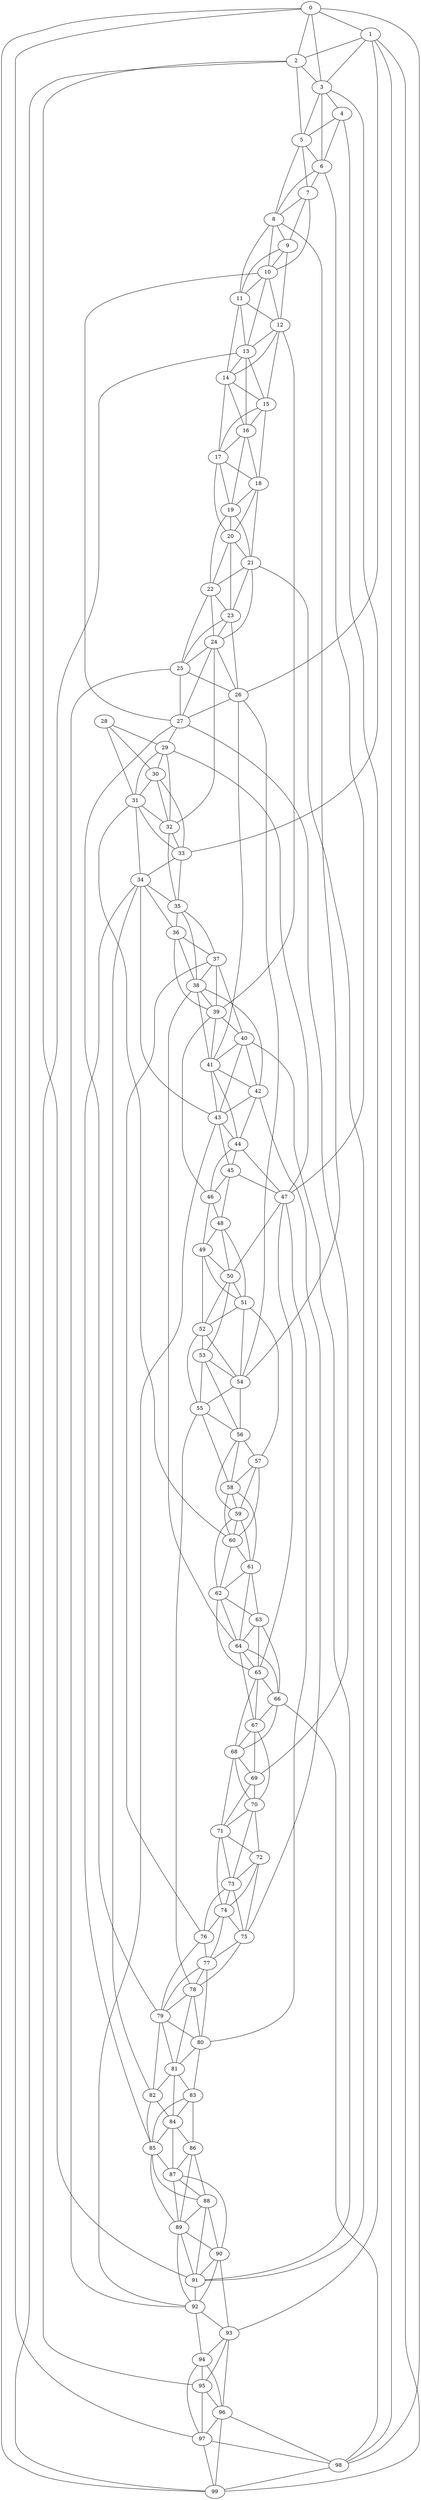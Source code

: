 strict graph "watts_strogatz_graph(100,6,0.1)" {
0;
1;
2;
3;
4;
5;
6;
7;
8;
9;
10;
11;
12;
13;
14;
15;
16;
17;
18;
19;
20;
21;
22;
23;
24;
25;
26;
27;
28;
29;
30;
31;
32;
33;
34;
35;
36;
37;
38;
39;
40;
41;
42;
43;
44;
45;
46;
47;
48;
49;
50;
51;
52;
53;
54;
55;
56;
57;
58;
59;
60;
61;
62;
63;
64;
65;
66;
67;
68;
69;
70;
71;
72;
73;
74;
75;
76;
77;
78;
79;
80;
81;
82;
83;
84;
85;
86;
87;
88;
89;
90;
91;
92;
93;
94;
95;
96;
97;
98;
99;
0 -- 1  [is_available=True, prob="0.648945733492"];
0 -- 2  [is_available=True, prob="0.472219138284"];
0 -- 3  [is_available=True, prob="0.571323246385"];
0 -- 97  [is_available=True, prob="1.0"];
0 -- 98  [is_available=True, prob="1.0"];
0 -- 99  [is_available=True, prob="0.464105723704"];
1 -- 2  [is_available=True, prob="1.0"];
1 -- 99  [is_available=True, prob="0.889835871147"];
1 -- 98  [is_available=True, prob="0.878762543123"];
1 -- 3  [is_available=True, prob="0.41275237067"];
1 -- 26  [is_available=True, prob="0.873816590907"];
2 -- 3  [is_available=True, prob="1.0"];
2 -- 5  [is_available=True, prob="0.816548636449"];
2 -- 99  [is_available=True, prob="0.803028501025"];
2 -- 91  [is_available=True, prob="0.394181625619"];
3 -- 4  [is_available=True, prob="1.0"];
3 -- 5  [is_available=True, prob="0.532619855745"];
3 -- 6  [is_available=True, prob="0.508874548477"];
3 -- 33  [is_available=True, prob="1.0"];
4 -- 5  [is_available=True, prob="0.0590362346578"];
4 -- 6  [is_available=True, prob="1.0"];
4 -- 93  [is_available=True, prob="0.702494587213"];
5 -- 6  [is_available=True, prob="1.0"];
5 -- 7  [is_available=True, prob="0.063650235177"];
5 -- 8  [is_available=True, prob="0.69172744754"];
6 -- 7  [is_available=True, prob="1.0"];
6 -- 8  [is_available=True, prob="0.977497809192"];
6 -- 47  [is_available=True, prob="0.0189122319307"];
7 -- 8  [is_available=True, prob="0.216300537337"];
7 -- 9  [is_available=True, prob="0.178600367156"];
7 -- 10  [is_available=True, prob="0.75465259134"];
8 -- 9  [is_available=True, prob="0.928373454181"];
8 -- 10  [is_available=True, prob="0.250593111994"];
8 -- 11  [is_available=True, prob="0.237725014538"];
8 -- 54  [is_available=True, prob="0.567833951755"];
9 -- 10  [is_available=True, prob="0.846677820807"];
9 -- 11  [is_available=True, prob="1.0"];
9 -- 12  [is_available=True, prob="1.0"];
10 -- 11  [is_available=True, prob="1.0"];
10 -- 12  [is_available=True, prob="1.0"];
10 -- 13  [is_available=True, prob="1.0"];
10 -- 27  [is_available=True, prob="0.714070694577"];
11 -- 12  [is_available=True, prob="1.0"];
11 -- 13  [is_available=True, prob="0.919865377566"];
11 -- 14  [is_available=True, prob="0.654744899133"];
12 -- 39  [is_available=True, prob="0.917664189882"];
12 -- 13  [is_available=True, prob="0.881883679808"];
12 -- 14  [is_available=True, prob="0.533716426541"];
12 -- 15  [is_available=True, prob="0.414443861484"];
13 -- 14  [is_available=True, prob="0.295026183064"];
13 -- 15  [is_available=True, prob="0.43286906434"];
13 -- 16  [is_available=True, prob="1.0"];
13 -- 95  [is_available=True, prob="0.851305098588"];
14 -- 15  [is_available=True, prob="0.110344850175"];
14 -- 16  [is_available=True, prob="0.682030178609"];
14 -- 17  [is_available=True, prob="0.898994274906"];
15 -- 16  [is_available=True, prob="0.872101597023"];
15 -- 17  [is_available=True, prob="1.0"];
15 -- 18  [is_available=True, prob="0.370962422898"];
16 -- 17  [is_available=True, prob="1.0"];
16 -- 18  [is_available=True, prob="0.90895435407"];
16 -- 19  [is_available=True, prob="0.105221836184"];
17 -- 18  [is_available=True, prob="1.0"];
17 -- 19  [is_available=True, prob="0.355594094611"];
17 -- 20  [is_available=True, prob="0.605361009601"];
18 -- 19  [is_available=True, prob="0.27154320853"];
18 -- 20  [is_available=True, prob="0.895789147508"];
18 -- 21  [is_available=True, prob="0.463735346897"];
19 -- 20  [is_available=True, prob="0.366079235702"];
19 -- 21  [is_available=True, prob="0.812340271873"];
19 -- 22  [is_available=True, prob="0.648713842772"];
20 -- 21  [is_available=True, prob="0.969083041318"];
20 -- 22  [is_available=True, prob="0.80654120462"];
20 -- 23  [is_available=True, prob="1.0"];
21 -- 22  [is_available=True, prob="0.259759767355"];
21 -- 23  [is_available=True, prob="1.0"];
21 -- 24  [is_available=True, prob="0.286878737966"];
21 -- 91  [is_available=True, prob="1.0"];
22 -- 23  [is_available=True, prob="1.0"];
22 -- 24  [is_available=True, prob="0.066038263442"];
22 -- 25  [is_available=True, prob="0.247915626402"];
23 -- 24  [is_available=True, prob="0.282153166169"];
23 -- 25  [is_available=True, prob="0.61681997137"];
23 -- 26  [is_available=True, prob="1.0"];
24 -- 32  [is_available=True, prob="1.0"];
24 -- 25  [is_available=True, prob="0.113788778093"];
24 -- 26  [is_available=True, prob="1.0"];
24 -- 27  [is_available=True, prob="0.24175595414"];
25 -- 26  [is_available=True, prob="0.416770415043"];
25 -- 27  [is_available=True, prob="0.778261405416"];
25 -- 92  [is_available=True, prob="0.805585109873"];
26 -- 41  [is_available=True, prob="0.18372211166"];
26 -- 54  [is_available=True, prob="0.144553284966"];
26 -- 27  [is_available=True, prob="0.786277159788"];
27 -- 69  [is_available=True, prob="0.807887009096"];
27 -- 79  [is_available=True, prob="0.985507583337"];
27 -- 29  [is_available=True, prob="1.0"];
28 -- 29  [is_available=True, prob="1.0"];
28 -- 30  [is_available=True, prob="0.201305893783"];
28 -- 31  [is_available=True, prob="1.0"];
29 -- 32  [is_available=True, prob="0.962130497457"];
29 -- 47  [is_available=True, prob="0.718705986428"];
29 -- 30  [is_available=True, prob="0.17376452839"];
29 -- 31  [is_available=True, prob="1.0"];
30 -- 32  [is_available=True, prob="1.0"];
30 -- 33  [is_available=True, prob="0.194467446142"];
30 -- 31  [is_available=True, prob="0.235529277435"];
31 -- 32  [is_available=True, prob="1.0"];
31 -- 33  [is_available=True, prob="1.0"];
31 -- 34  [is_available=True, prob="0.644685483767"];
31 -- 60  [is_available=True, prob="0.3830530545"];
32 -- 33  [is_available=True, prob="0.881915192825"];
32 -- 35  [is_available=True, prob="0.175527282446"];
33 -- 34  [is_available=True, prob="1.0"];
33 -- 35  [is_available=True, prob="0.417924239784"];
34 -- 35  [is_available=True, prob="0.813690828975"];
34 -- 36  [is_available=True, prob="0.786822367316"];
34 -- 43  [is_available=True, prob="0.401070175538"];
34 -- 82  [is_available=True, prob="1.0"];
34 -- 85  [is_available=True, prob="0.181880628383"];
35 -- 36  [is_available=True, prob="0.573812540934"];
35 -- 37  [is_available=True, prob="0.295441907629"];
35 -- 38  [is_available=True, prob="1.0"];
36 -- 37  [is_available=True, prob="1.0"];
36 -- 38  [is_available=True, prob="0.756303624848"];
36 -- 39  [is_available=True, prob="0.00147089304091"];
37 -- 38  [is_available=True, prob="1.0"];
37 -- 39  [is_available=True, prob="0.625678553041"];
37 -- 40  [is_available=True, prob="0.945792004722"];
37 -- 76  [is_available=True, prob="0.278927737516"];
38 -- 64  [is_available=True, prob="0.503089963899"];
38 -- 39  [is_available=True, prob="0.429672471582"];
38 -- 41  [is_available=True, prob="0.87802341653"];
38 -- 42  [is_available=True, prob="0.0374833301254"];
39 -- 40  [is_available=True, prob="0.591811853378"];
39 -- 41  [is_available=True, prob="0.733943588556"];
39 -- 46  [is_available=True, prob="1.0"];
40 -- 41  [is_available=True, prob="0.140634001953"];
40 -- 42  [is_available=True, prob="0.747648262242"];
40 -- 43  [is_available=True, prob="0.696962578071"];
40 -- 91  [is_available=True, prob="0.321109833893"];
41 -- 42  [is_available=True, prob="0.161967975654"];
41 -- 43  [is_available=True, prob="0.407738242491"];
41 -- 44  [is_available=True, prob="0.779150424161"];
42 -- 75  [is_available=True, prob="1.0"];
42 -- 43  [is_available=True, prob="0.75638674852"];
42 -- 44  [is_available=True, prob="0.417469095736"];
43 -- 44  [is_available=True, prob="0.23930394943"];
43 -- 45  [is_available=True, prob="0.735568445848"];
43 -- 92  [is_available=True, prob="0.965607911064"];
44 -- 45  [is_available=True, prob="0.783666635459"];
44 -- 46  [is_available=True, prob="0.919643125772"];
44 -- 47  [is_available=True, prob="0.801289936358"];
45 -- 46  [is_available=True, prob="0.328175338964"];
45 -- 47  [is_available=True, prob="0.216557173942"];
45 -- 48  [is_available=True, prob="0.19247155089"];
46 -- 48  [is_available=True, prob="0.806872091237"];
46 -- 49  [is_available=True, prob="0.918070998842"];
47 -- 65  [is_available=True, prob="0.664658983823"];
47 -- 80  [is_available=True, prob="0.665584223994"];
47 -- 50  [is_available=True, prob="0.329113526044"];
48 -- 49  [is_available=True, prob="0.0409199162145"];
48 -- 50  [is_available=True, prob="0.907748237352"];
48 -- 51  [is_available=True, prob="0.897648510031"];
49 -- 50  [is_available=True, prob="0.85631957171"];
49 -- 51  [is_available=True, prob="1.0"];
49 -- 52  [is_available=True, prob="0.439529387214"];
50 -- 51  [is_available=True, prob="0.9302478059"];
50 -- 52  [is_available=True, prob="1.0"];
50 -- 53  [is_available=True, prob="0.926830768102"];
51 -- 52  [is_available=True, prob="0.640588709719"];
51 -- 54  [is_available=True, prob="0.102636321228"];
51 -- 57  [is_available=True, prob="0.819699690208"];
52 -- 53  [is_available=True, prob="0.99484751709"];
52 -- 54  [is_available=True, prob="0.715552926004"];
52 -- 55  [is_available=True, prob="0.449076695196"];
53 -- 54  [is_available=True, prob="0.699951765941"];
53 -- 55  [is_available=True, prob="0.649532007907"];
53 -- 56  [is_available=True, prob="0.867364859195"];
54 -- 55  [is_available=True, prob="0.636060081587"];
54 -- 56  [is_available=True, prob="0.429936381628"];
55 -- 78  [is_available=True, prob="1.0"];
55 -- 56  [is_available=True, prob="1.0"];
55 -- 58  [is_available=True, prob="0.188704033567"];
56 -- 57  [is_available=True, prob="0.228490419612"];
56 -- 58  [is_available=True, prob="1.0"];
56 -- 59  [is_available=True, prob="0.381091914329"];
57 -- 58  [is_available=True, prob="0.465021301012"];
57 -- 59  [is_available=True, prob="0.348671331537"];
57 -- 60  [is_available=True, prob="0.139258042729"];
58 -- 59  [is_available=True, prob="0.636766746507"];
58 -- 60  [is_available=True, prob="0.299063932891"];
58 -- 61  [is_available=True, prob="0.821755234551"];
59 -- 60  [is_available=True, prob="0.457705726711"];
59 -- 61  [is_available=True, prob="1.0"];
59 -- 62  [is_available=True, prob="0.869987563014"];
60 -- 61  [is_available=True, prob="0.245769363618"];
60 -- 62  [is_available=True, prob="1.0"];
61 -- 64  [is_available=True, prob="0.911488032875"];
61 -- 62  [is_available=True, prob="1.0"];
61 -- 63  [is_available=True, prob="0.71286934373"];
62 -- 64  [is_available=True, prob="0.319415637852"];
62 -- 65  [is_available=True, prob="0.957619501348"];
62 -- 63  [is_available=True, prob="1.0"];
63 -- 64  [is_available=True, prob="0.453392926051"];
63 -- 65  [is_available=True, prob="1.0"];
63 -- 66  [is_available=True, prob="1.0"];
64 -- 65  [is_available=True, prob="0.69571114874"];
64 -- 66  [is_available=True, prob="0.783857067642"];
64 -- 67  [is_available=True, prob="1.0"];
65 -- 66  [is_available=True, prob="1.0"];
65 -- 67  [is_available=True, prob="0.277254710572"];
65 -- 68  [is_available=True, prob="0.333398859184"];
66 -- 98  [is_available=True, prob="0.383685549397"];
66 -- 67  [is_available=True, prob="0.990902473047"];
66 -- 68  [is_available=True, prob="0.345381319601"];
67 -- 68  [is_available=True, prob="0.242035930378"];
67 -- 69  [is_available=True, prob="0.759366262796"];
67 -- 70  [is_available=True, prob="0.141502297578"];
68 -- 69  [is_available=True, prob="0.0183071954949"];
68 -- 70  [is_available=True, prob="0.552427926926"];
68 -- 71  [is_available=True, prob="0.312450010633"];
69 -- 70  [is_available=True, prob="1.0"];
69 -- 71  [is_available=True, prob="0.179378668017"];
70 -- 71  [is_available=True, prob="0.913433726061"];
70 -- 72  [is_available=True, prob="1.0"];
70 -- 73  [is_available=True, prob="1.0"];
71 -- 72  [is_available=True, prob="0.650622941738"];
71 -- 73  [is_available=True, prob="0.0842450227196"];
71 -- 74  [is_available=True, prob="1.0"];
72 -- 73  [is_available=True, prob="1.0"];
72 -- 74  [is_available=True, prob="0.775753905694"];
72 -- 75  [is_available=True, prob="1.0"];
73 -- 74  [is_available=True, prob="0.772666364943"];
73 -- 75  [is_available=True, prob="0.377619101993"];
73 -- 76  [is_available=True, prob="0.372259714213"];
74 -- 75  [is_available=True, prob="0.831228806246"];
74 -- 76  [is_available=True, prob="0.0643260856002"];
74 -- 77  [is_available=True, prob="1.0"];
75 -- 77  [is_available=True, prob="0.306602082012"];
75 -- 78  [is_available=True, prob="0.903049349995"];
76 -- 77  [is_available=True, prob="1.0"];
76 -- 79  [is_available=True, prob="0.77599333956"];
77 -- 78  [is_available=True, prob="0.516230217957"];
77 -- 79  [is_available=True, prob="0.475699778905"];
77 -- 80  [is_available=True, prob="0.145873436653"];
78 -- 79  [is_available=True, prob="1.0"];
78 -- 80  [is_available=True, prob="0.851562078789"];
78 -- 81  [is_available=True, prob="1.0"];
79 -- 80  [is_available=True, prob="0.617051777677"];
79 -- 81  [is_available=True, prob="0.906628564418"];
79 -- 82  [is_available=True, prob="0.810139456567"];
80 -- 81  [is_available=True, prob="0.0580873901458"];
80 -- 83  [is_available=True, prob="0.155140059288"];
81 -- 82  [is_available=True, prob="0.935825632644"];
81 -- 83  [is_available=True, prob="0.771182313713"];
81 -- 84  [is_available=True, prob="1.0"];
82 -- 84  [is_available=True, prob="1.0"];
82 -- 85  [is_available=True, prob="0.305687418276"];
83 -- 84  [is_available=True, prob="1.0"];
83 -- 85  [is_available=True, prob="1.0"];
83 -- 86  [is_available=True, prob="1.0"];
84 -- 85  [is_available=True, prob="0.0704951222002"];
84 -- 86  [is_available=True, prob="1.0"];
84 -- 87  [is_available=True, prob="1.0"];
85 -- 87  [is_available=True, prob="0.766771780357"];
85 -- 88  [is_available=True, prob="1.0"];
85 -- 89  [is_available=True, prob="1.0"];
86 -- 87  [is_available=True, prob="0.356810880719"];
86 -- 88  [is_available=True, prob="0.336875774839"];
86 -- 89  [is_available=True, prob="0.177103325949"];
87 -- 88  [is_available=True, prob="1.0"];
87 -- 89  [is_available=True, prob="0.692398931157"];
87 -- 90  [is_available=True, prob="1.0"];
88 -- 89  [is_available=True, prob="0.869541553446"];
88 -- 90  [is_available=True, prob="0.903840720124"];
88 -- 91  [is_available=True, prob="0.540998604423"];
89 -- 90  [is_available=True, prob="0.862435424472"];
89 -- 91  [is_available=True, prob="1.0"];
89 -- 92  [is_available=True, prob="0.435551549315"];
90 -- 91  [is_available=True, prob="0.481230236312"];
90 -- 92  [is_available=True, prob="1.0"];
90 -- 93  [is_available=True, prob="0.0799525296571"];
91 -- 92  [is_available=True, prob="0.356185627233"];
92 -- 93  [is_available=True, prob="0.0213045913752"];
92 -- 94  [is_available=True, prob="0.288710338783"];
93 -- 96  [is_available=True, prob="1.0"];
93 -- 94  [is_available=True, prob="1.0"];
93 -- 95  [is_available=True, prob="0.729957365486"];
94 -- 96  [is_available=True, prob="0.230333258665"];
94 -- 97  [is_available=True, prob="0.283458003793"];
94 -- 95  [is_available=True, prob="1.0"];
95 -- 96  [is_available=True, prob="0.683876482087"];
95 -- 97  [is_available=True, prob="0.764245016813"];
96 -- 97  [is_available=True, prob="0.841962909455"];
96 -- 98  [is_available=True, prob="0.302170700136"];
96 -- 99  [is_available=True, prob="1.0"];
97 -- 98  [is_available=True, prob="1.0"];
97 -- 99  [is_available=True, prob="0.141878195322"];
98 -- 99  [is_available=True, prob="0.656769477433"];
}
